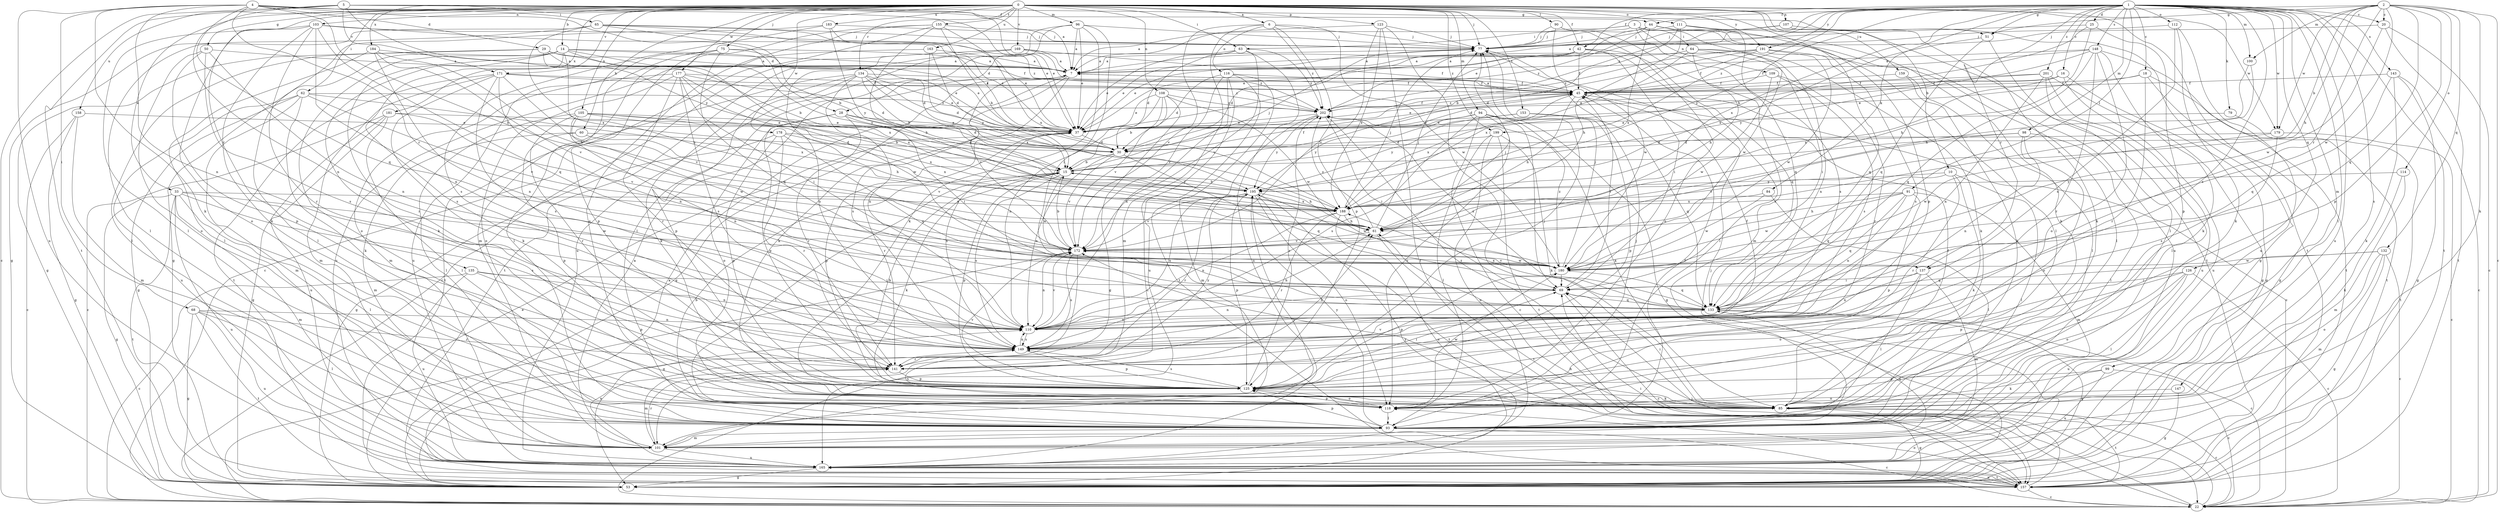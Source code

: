 strict digraph  {
0;
1;
2;
3;
4;
5;
6;
7;
10;
14;
15;
16;
18;
20;
22;
25;
28;
29;
30;
33;
37;
42;
44;
45;
50;
51;
53;
60;
61;
62;
63;
64;
65;
68;
69;
75;
77;
79;
84;
85;
90;
91;
93;
94;
96;
98;
99;
100;
101;
103;
105;
107;
108;
109;
110;
111;
112;
114;
116;
118;
123;
125;
126;
132;
133;
134;
135;
137;
141;
143;
147;
148;
149;
153;
155;
157;
158;
159;
163;
165;
169;
171;
172;
177;
178;
179;
180;
181;
183;
184;
188;
191;
195;
199;
201;
202;
0 -> 6  [label=a];
0 -> 10  [label=b];
0 -> 14  [label=b];
0 -> 33  [label=e];
0 -> 42  [label=f];
0 -> 50  [label=g];
0 -> 60  [label=h];
0 -> 62  [label=i];
0 -> 63  [label=i];
0 -> 75  [label=j];
0 -> 77  [label=j];
0 -> 90  [label=l];
0 -> 94  [label=m];
0 -> 96  [label=m];
0 -> 103  [label=n];
0 -> 105  [label=n];
0 -> 107  [label=n];
0 -> 108  [label=n];
0 -> 111  [label=o];
0 -> 123  [label=p];
0 -> 125  [label=p];
0 -> 134  [label=r];
0 -> 135  [label=r];
0 -> 153  [label=t];
0 -> 155  [label=t];
0 -> 157  [label=t];
0 -> 158  [label=u];
0 -> 159  [label=u];
0 -> 163  [label=u];
0 -> 169  [label=v];
0 -> 171  [label=v];
0 -> 177  [label=w];
0 -> 178  [label=w];
0 -> 179  [label=w];
0 -> 181  [label=x];
0 -> 183  [label=x];
0 -> 184  [label=x];
0 -> 191  [label=y];
0 -> 199  [label=z];
1 -> 16  [label=c];
1 -> 18  [label=c];
1 -> 20  [label=c];
1 -> 25  [label=d];
1 -> 37  [label=e];
1 -> 42  [label=f];
1 -> 51  [label=g];
1 -> 79  [label=k];
1 -> 84  [label=k];
1 -> 91  [label=l];
1 -> 93  [label=l];
1 -> 98  [label=m];
1 -> 99  [label=m];
1 -> 100  [label=m];
1 -> 112  [label=o];
1 -> 126  [label=q];
1 -> 137  [label=r];
1 -> 143  [label=s];
1 -> 147  [label=s];
1 -> 148  [label=s];
1 -> 149  [label=s];
1 -> 157  [label=t];
1 -> 165  [label=u];
1 -> 179  [label=w];
1 -> 188  [label=x];
1 -> 191  [label=y];
1 -> 195  [label=y];
1 -> 199  [label=z];
1 -> 201  [label=z];
1 -> 202  [label=z];
2 -> 15  [label=b];
2 -> 20  [label=c];
2 -> 22  [label=c];
2 -> 44  [label=f];
2 -> 51  [label=g];
2 -> 61  [label=h];
2 -> 85  [label=k];
2 -> 100  [label=m];
2 -> 114  [label=o];
2 -> 125  [label=p];
2 -> 132  [label=q];
2 -> 133  [label=q];
2 -> 137  [label=r];
2 -> 179  [label=w];
2 -> 180  [label=w];
3 -> 28  [label=d];
3 -> 63  [label=i];
3 -> 64  [label=i];
3 -> 77  [label=j];
3 -> 109  [label=n];
3 -> 133  [label=q];
3 -> 149  [label=s];
3 -> 165  [label=u];
4 -> 7  [label=a];
4 -> 28  [label=d];
4 -> 29  [label=d];
4 -> 37  [label=e];
4 -> 61  [label=h];
4 -> 65  [label=i];
4 -> 68  [label=i];
4 -> 85  [label=k];
4 -> 110  [label=n];
4 -> 133  [label=q];
4 -> 137  [label=r];
4 -> 165  [label=u];
5 -> 22  [label=c];
5 -> 37  [label=e];
5 -> 44  [label=f];
5 -> 51  [label=g];
5 -> 110  [label=n];
5 -> 157  [label=t];
5 -> 171  [label=v];
5 -> 195  [label=y];
6 -> 77  [label=j];
6 -> 101  [label=m];
6 -> 116  [label=o];
6 -> 125  [label=p];
6 -> 172  [label=v];
6 -> 180  [label=w];
6 -> 202  [label=z];
7 -> 45  [label=f];
7 -> 53  [label=g];
7 -> 85  [label=k];
7 -> 149  [label=s];
7 -> 172  [label=v];
10 -> 85  [label=k];
10 -> 93  [label=l];
10 -> 133  [label=q];
10 -> 141  [label=r];
10 -> 195  [label=y];
14 -> 7  [label=a];
14 -> 45  [label=f];
14 -> 61  [label=h];
14 -> 85  [label=k];
14 -> 93  [label=l];
14 -> 118  [label=o];
14 -> 141  [label=r];
14 -> 149  [label=s];
14 -> 188  [label=x];
14 -> 195  [label=y];
15 -> 45  [label=f];
15 -> 61  [label=h];
15 -> 77  [label=j];
15 -> 85  [label=k];
15 -> 93  [label=l];
15 -> 125  [label=p];
15 -> 149  [label=s];
15 -> 180  [label=w];
15 -> 195  [label=y];
16 -> 30  [label=d];
16 -> 45  [label=f];
16 -> 53  [label=g];
16 -> 165  [label=u];
16 -> 188  [label=x];
18 -> 37  [label=e];
18 -> 45  [label=f];
18 -> 53  [label=g];
18 -> 141  [label=r];
18 -> 157  [label=t];
20 -> 22  [label=c];
20 -> 77  [label=j];
20 -> 157  [label=t];
20 -> 180  [label=w];
22 -> 61  [label=h];
22 -> 69  [label=i];
22 -> 172  [label=v];
25 -> 15  [label=b];
25 -> 61  [label=h];
25 -> 77  [label=j];
25 -> 125  [label=p];
28 -> 30  [label=d];
28 -> 37  [label=e];
28 -> 69  [label=i];
28 -> 118  [label=o];
28 -> 125  [label=p];
28 -> 141  [label=r];
29 -> 7  [label=a];
29 -> 15  [label=b];
29 -> 30  [label=d];
29 -> 37  [label=e];
29 -> 53  [label=g];
29 -> 93  [label=l];
30 -> 15  [label=b];
30 -> 110  [label=n];
30 -> 133  [label=q];
30 -> 172  [label=v];
33 -> 53  [label=g];
33 -> 93  [label=l];
33 -> 101  [label=m];
33 -> 149  [label=s];
33 -> 157  [label=t];
33 -> 165  [label=u];
33 -> 180  [label=w];
33 -> 188  [label=x];
37 -> 30  [label=d];
37 -> 125  [label=p];
37 -> 141  [label=r];
37 -> 149  [label=s];
42 -> 7  [label=a];
42 -> 30  [label=d];
42 -> 37  [label=e];
42 -> 45  [label=f];
42 -> 69  [label=i];
42 -> 93  [label=l];
42 -> 133  [label=q];
44 -> 37  [label=e];
44 -> 77  [label=j];
44 -> 85  [label=k];
44 -> 180  [label=w];
44 -> 188  [label=x];
44 -> 202  [label=z];
45 -> 7  [label=a];
45 -> 22  [label=c];
45 -> 37  [label=e];
45 -> 61  [label=h];
45 -> 188  [label=x];
45 -> 202  [label=z];
50 -> 7  [label=a];
50 -> 110  [label=n];
50 -> 118  [label=o];
50 -> 125  [label=p];
50 -> 149  [label=s];
51 -> 93  [label=l];
51 -> 133  [label=q];
51 -> 188  [label=x];
53 -> 37  [label=e];
53 -> 77  [label=j];
53 -> 195  [label=y];
60 -> 30  [label=d];
60 -> 101  [label=m];
60 -> 125  [label=p];
60 -> 172  [label=v];
61 -> 77  [label=j];
61 -> 157  [label=t];
61 -> 172  [label=v];
61 -> 202  [label=z];
62 -> 53  [label=g];
62 -> 85  [label=k];
62 -> 101  [label=m];
62 -> 165  [label=u];
62 -> 172  [label=v];
62 -> 188  [label=x];
62 -> 202  [label=z];
63 -> 7  [label=a];
63 -> 30  [label=d];
63 -> 37  [label=e];
63 -> 165  [label=u];
63 -> 172  [label=v];
63 -> 202  [label=z];
64 -> 7  [label=a];
64 -> 61  [label=h];
64 -> 69  [label=i];
64 -> 85  [label=k];
64 -> 110  [label=n];
64 -> 188  [label=x];
65 -> 15  [label=b];
65 -> 37  [label=e];
65 -> 53  [label=g];
65 -> 77  [label=j];
65 -> 93  [label=l];
65 -> 188  [label=x];
65 -> 202  [label=z];
68 -> 53  [label=g];
68 -> 93  [label=l];
68 -> 110  [label=n];
68 -> 141  [label=r];
68 -> 157  [label=t];
68 -> 165  [label=u];
69 -> 22  [label=c];
69 -> 45  [label=f];
69 -> 110  [label=n];
69 -> 133  [label=q];
75 -> 7  [label=a];
75 -> 37  [label=e];
75 -> 93  [label=l];
75 -> 125  [label=p];
75 -> 133  [label=q];
75 -> 165  [label=u];
77 -> 7  [label=a];
77 -> 37  [label=e];
79 -> 37  [label=e];
79 -> 157  [label=t];
84 -> 93  [label=l];
84 -> 180  [label=w];
84 -> 188  [label=x];
85 -> 22  [label=c];
85 -> 45  [label=f];
85 -> 53  [label=g];
85 -> 69  [label=i];
85 -> 157  [label=t];
85 -> 172  [label=v];
85 -> 202  [label=z];
90 -> 77  [label=j];
90 -> 101  [label=m];
90 -> 118  [label=o];
90 -> 180  [label=w];
91 -> 61  [label=h];
91 -> 101  [label=m];
91 -> 110  [label=n];
91 -> 125  [label=p];
91 -> 133  [label=q];
91 -> 180  [label=w];
91 -> 188  [label=x];
93 -> 15  [label=b];
93 -> 22  [label=c];
93 -> 45  [label=f];
93 -> 77  [label=j];
93 -> 101  [label=m];
93 -> 125  [label=p];
93 -> 195  [label=y];
94 -> 22  [label=c];
94 -> 37  [label=e];
94 -> 53  [label=g];
94 -> 69  [label=i];
94 -> 85  [label=k];
94 -> 118  [label=o];
94 -> 149  [label=s];
94 -> 195  [label=y];
96 -> 7  [label=a];
96 -> 37  [label=e];
96 -> 69  [label=i];
96 -> 77  [label=j];
96 -> 85  [label=k];
96 -> 93  [label=l];
96 -> 165  [label=u];
98 -> 30  [label=d];
98 -> 93  [label=l];
98 -> 110  [label=n];
98 -> 118  [label=o];
98 -> 172  [label=v];
99 -> 22  [label=c];
99 -> 85  [label=k];
99 -> 125  [label=p];
99 -> 165  [label=u];
100 -> 61  [label=h];
100 -> 172  [label=v];
101 -> 7  [label=a];
101 -> 133  [label=q];
101 -> 141  [label=r];
101 -> 165  [label=u];
101 -> 195  [label=y];
103 -> 37  [label=e];
103 -> 77  [label=j];
103 -> 85  [label=k];
103 -> 93  [label=l];
103 -> 110  [label=n];
103 -> 118  [label=o];
103 -> 133  [label=q];
103 -> 141  [label=r];
105 -> 15  [label=b];
105 -> 37  [label=e];
105 -> 61  [label=h];
105 -> 93  [label=l];
105 -> 110  [label=n];
105 -> 141  [label=r];
105 -> 180  [label=w];
105 -> 188  [label=x];
107 -> 7  [label=a];
107 -> 53  [label=g];
107 -> 77  [label=j];
107 -> 85  [label=k];
108 -> 15  [label=b];
108 -> 37  [label=e];
108 -> 53  [label=g];
108 -> 110  [label=n];
108 -> 172  [label=v];
108 -> 180  [label=w];
108 -> 202  [label=z];
109 -> 45  [label=f];
109 -> 141  [label=r];
109 -> 149  [label=s];
109 -> 180  [label=w];
110 -> 61  [label=h];
110 -> 149  [label=s];
110 -> 172  [label=v];
111 -> 15  [label=b];
111 -> 61  [label=h];
111 -> 77  [label=j];
111 -> 93  [label=l];
111 -> 133  [label=q];
111 -> 157  [label=t];
112 -> 77  [label=j];
112 -> 85  [label=k];
112 -> 149  [label=s];
112 -> 165  [label=u];
114 -> 85  [label=k];
114 -> 101  [label=m];
114 -> 195  [label=y];
116 -> 22  [label=c];
116 -> 30  [label=d];
116 -> 45  [label=f];
116 -> 110  [label=n];
116 -> 157  [label=t];
116 -> 165  [label=u];
116 -> 172  [label=v];
118 -> 93  [label=l];
118 -> 125  [label=p];
118 -> 149  [label=s];
118 -> 180  [label=w];
123 -> 7  [label=a];
123 -> 69  [label=i];
123 -> 77  [label=j];
123 -> 157  [label=t];
123 -> 172  [label=v];
123 -> 188  [label=x];
125 -> 15  [label=b];
125 -> 69  [label=i];
125 -> 77  [label=j];
125 -> 85  [label=k];
125 -> 118  [label=o];
125 -> 149  [label=s];
125 -> 172  [label=v];
125 -> 202  [label=z];
126 -> 22  [label=c];
126 -> 69  [label=i];
126 -> 93  [label=l];
126 -> 118  [label=o];
126 -> 125  [label=p];
126 -> 165  [label=u];
132 -> 22  [label=c];
132 -> 53  [label=g];
132 -> 101  [label=m];
132 -> 118  [label=o];
132 -> 133  [label=q];
132 -> 180  [label=w];
133 -> 22  [label=c];
133 -> 53  [label=g];
133 -> 110  [label=n];
133 -> 188  [label=x];
133 -> 202  [label=z];
134 -> 15  [label=b];
134 -> 30  [label=d];
134 -> 37  [label=e];
134 -> 45  [label=f];
134 -> 85  [label=k];
134 -> 110  [label=n];
134 -> 125  [label=p];
134 -> 157  [label=t];
134 -> 188  [label=x];
135 -> 22  [label=c];
135 -> 69  [label=i];
135 -> 110  [label=n];
135 -> 125  [label=p];
135 -> 165  [label=u];
137 -> 69  [label=i];
137 -> 93  [label=l];
137 -> 101  [label=m];
137 -> 110  [label=n];
137 -> 118  [label=o];
141 -> 61  [label=h];
141 -> 101  [label=m];
141 -> 125  [label=p];
141 -> 195  [label=y];
143 -> 22  [label=c];
143 -> 45  [label=f];
143 -> 53  [label=g];
143 -> 85  [label=k];
143 -> 133  [label=q];
147 -> 53  [label=g];
147 -> 118  [label=o];
148 -> 7  [label=a];
148 -> 45  [label=f];
148 -> 85  [label=k];
148 -> 118  [label=o];
148 -> 133  [label=q];
148 -> 141  [label=r];
148 -> 157  [label=t];
148 -> 195  [label=y];
149 -> 45  [label=f];
149 -> 110  [label=n];
149 -> 125  [label=p];
149 -> 141  [label=r];
153 -> 37  [label=e];
153 -> 125  [label=p];
153 -> 133  [label=q];
153 -> 195  [label=y];
155 -> 15  [label=b];
155 -> 22  [label=c];
155 -> 61  [label=h];
155 -> 77  [label=j];
155 -> 101  [label=m];
155 -> 118  [label=o];
155 -> 188  [label=x];
157 -> 7  [label=a];
157 -> 22  [label=c];
157 -> 69  [label=i];
157 -> 118  [label=o];
157 -> 165  [label=u];
158 -> 22  [label=c];
158 -> 37  [label=e];
158 -> 53  [label=g];
158 -> 101  [label=m];
159 -> 45  [label=f];
159 -> 85  [label=k];
159 -> 93  [label=l];
163 -> 7  [label=a];
163 -> 30  [label=d];
163 -> 165  [label=u];
163 -> 195  [label=y];
165 -> 53  [label=g];
165 -> 110  [label=n];
165 -> 157  [label=t];
169 -> 7  [label=a];
169 -> 22  [label=c];
169 -> 45  [label=f];
169 -> 149  [label=s];
169 -> 157  [label=t];
169 -> 202  [label=z];
171 -> 45  [label=f];
171 -> 85  [label=k];
171 -> 101  [label=m];
171 -> 110  [label=n];
171 -> 149  [label=s];
171 -> 157  [label=t];
171 -> 172  [label=v];
171 -> 202  [label=z];
172 -> 15  [label=b];
172 -> 53  [label=g];
172 -> 77  [label=j];
172 -> 110  [label=n];
172 -> 149  [label=s];
172 -> 180  [label=w];
177 -> 30  [label=d];
177 -> 45  [label=f];
177 -> 69  [label=i];
177 -> 101  [label=m];
177 -> 118  [label=o];
177 -> 141  [label=r];
177 -> 149  [label=s];
177 -> 180  [label=w];
177 -> 188  [label=x];
178 -> 30  [label=d];
178 -> 53  [label=g];
178 -> 125  [label=p];
178 -> 133  [label=q];
178 -> 141  [label=r];
178 -> 188  [label=x];
179 -> 22  [label=c];
179 -> 30  [label=d];
179 -> 149  [label=s];
179 -> 180  [label=w];
180 -> 69  [label=i];
180 -> 77  [label=j];
180 -> 125  [label=p];
180 -> 133  [label=q];
180 -> 172  [label=v];
180 -> 202  [label=z];
181 -> 22  [label=c];
181 -> 37  [label=e];
181 -> 53  [label=g];
181 -> 93  [label=l];
181 -> 165  [label=u];
181 -> 172  [label=v];
183 -> 37  [label=e];
183 -> 53  [label=g];
183 -> 77  [label=j];
183 -> 149  [label=s];
183 -> 195  [label=y];
184 -> 7  [label=a];
184 -> 61  [label=h];
184 -> 93  [label=l];
184 -> 110  [label=n];
184 -> 172  [label=v];
188 -> 61  [label=h];
188 -> 77  [label=j];
188 -> 110  [label=n];
188 -> 141  [label=r];
188 -> 165  [label=u];
191 -> 7  [label=a];
191 -> 30  [label=d];
191 -> 45  [label=f];
191 -> 93  [label=l];
191 -> 149  [label=s];
191 -> 180  [label=w];
191 -> 202  [label=z];
195 -> 15  [label=b];
195 -> 110  [label=n];
195 -> 118  [label=o];
195 -> 125  [label=p];
195 -> 141  [label=r];
195 -> 157  [label=t];
195 -> 172  [label=v];
195 -> 180  [label=w];
195 -> 188  [label=x];
199 -> 30  [label=d];
199 -> 85  [label=k];
199 -> 93  [label=l];
199 -> 157  [label=t];
199 -> 165  [label=u];
201 -> 37  [label=e];
201 -> 45  [label=f];
201 -> 53  [label=g];
201 -> 93  [label=l];
201 -> 110  [label=n];
201 -> 165  [label=u];
202 -> 37  [label=e];
202 -> 45  [label=f];
202 -> 69  [label=i];
202 -> 101  [label=m];
202 -> 195  [label=y];
}
